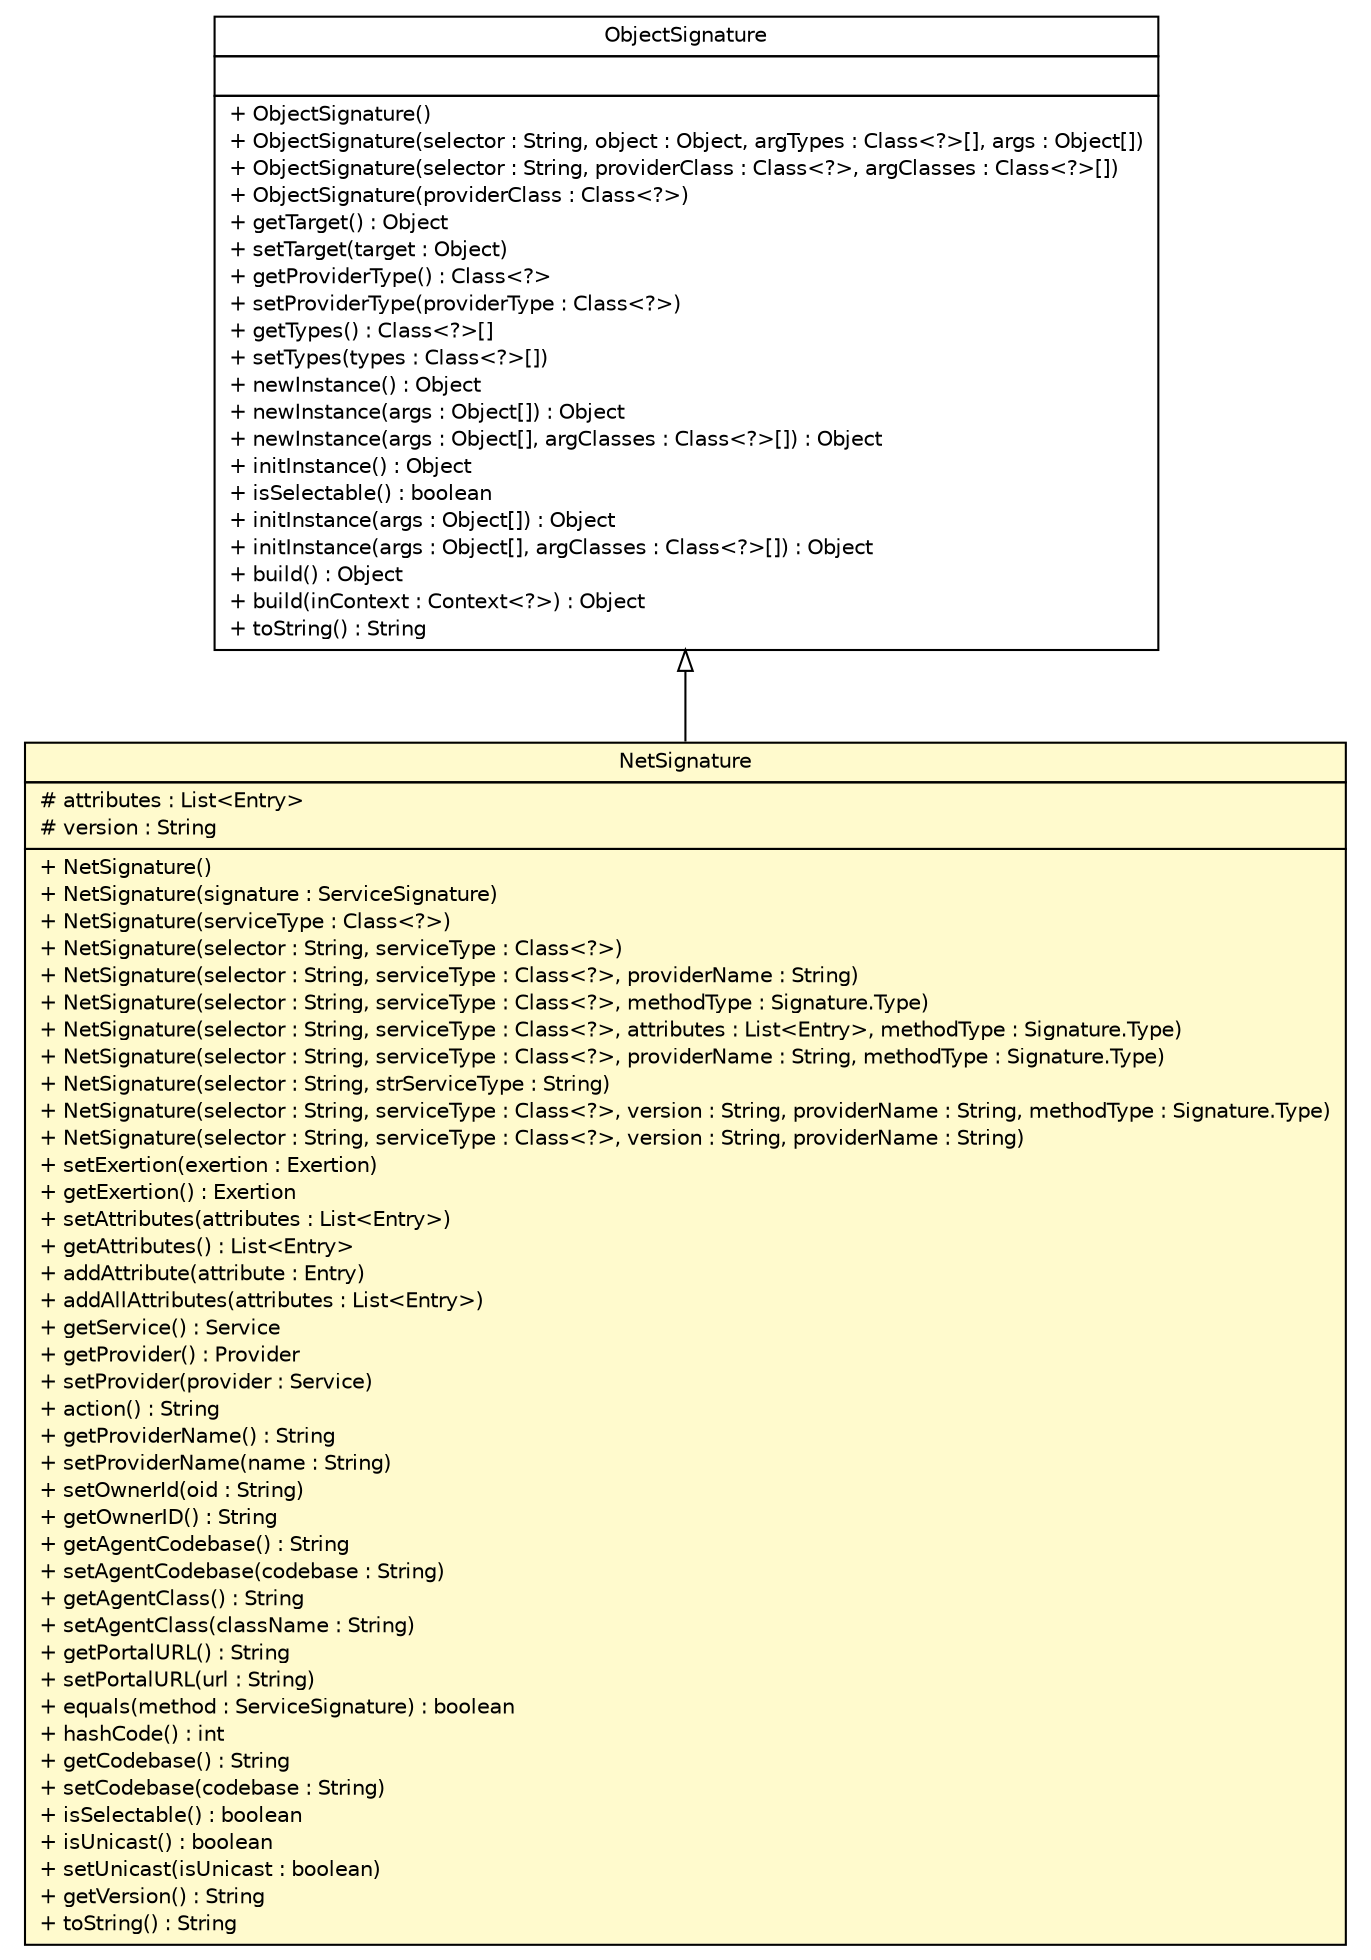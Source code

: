 #!/usr/local/bin/dot
#
# Class diagram 
# Generated by UMLGraph version R5_6 (http://www.umlgraph.org/)
#

digraph G {
	edge [fontname="Helvetica",fontsize=10,labelfontname="Helvetica",labelfontsize=10];
	node [fontname="Helvetica",fontsize=10,shape=plaintext];
	nodesep=0.25;
	ranksep=0.5;
	// sorcer.core.signature.NetSignature
	c218086 [label=<<table title="sorcer.core.signature.NetSignature" border="0" cellborder="1" cellspacing="0" cellpadding="2" port="p" bgcolor="lemonChiffon" href="./NetSignature.html">
		<tr><td><table border="0" cellspacing="0" cellpadding="1">
<tr><td align="center" balign="center"> NetSignature </td></tr>
		</table></td></tr>
		<tr><td><table border="0" cellspacing="0" cellpadding="1">
<tr><td align="left" balign="left"> # attributes : List&lt;Entry&gt; </td></tr>
<tr><td align="left" balign="left"> # version : String </td></tr>
		</table></td></tr>
		<tr><td><table border="0" cellspacing="0" cellpadding="1">
<tr><td align="left" balign="left"> + NetSignature() </td></tr>
<tr><td align="left" balign="left"> + NetSignature(signature : ServiceSignature) </td></tr>
<tr><td align="left" balign="left"> + NetSignature(serviceType : Class&lt;?&gt;) </td></tr>
<tr><td align="left" balign="left"> + NetSignature(selector : String, serviceType : Class&lt;?&gt;) </td></tr>
<tr><td align="left" balign="left"> + NetSignature(selector : String, serviceType : Class&lt;?&gt;, providerName : String) </td></tr>
<tr><td align="left" balign="left"> + NetSignature(selector : String, serviceType : Class&lt;?&gt;, methodType : Signature.Type) </td></tr>
<tr><td align="left" balign="left"> + NetSignature(selector : String, serviceType : Class&lt;?&gt;, attributes : List&lt;Entry&gt;, methodType : Signature.Type) </td></tr>
<tr><td align="left" balign="left"> + NetSignature(selector : String, serviceType : Class&lt;?&gt;, providerName : String, methodType : Signature.Type) </td></tr>
<tr><td align="left" balign="left"> + NetSignature(selector : String, strServiceType : String) </td></tr>
<tr><td align="left" balign="left"> + NetSignature(selector : String, serviceType : Class&lt;?&gt;, version : String, providerName : String, methodType : Signature.Type) </td></tr>
<tr><td align="left" balign="left"> + NetSignature(selector : String, serviceType : Class&lt;?&gt;, version : String, providerName : String) </td></tr>
<tr><td align="left" balign="left"> + setExertion(exertion : Exertion) </td></tr>
<tr><td align="left" balign="left"> + getExertion() : Exertion </td></tr>
<tr><td align="left" balign="left"> + setAttributes(attributes : List&lt;Entry&gt;) </td></tr>
<tr><td align="left" balign="left"> + getAttributes() : List&lt;Entry&gt; </td></tr>
<tr><td align="left" balign="left"> + addAttribute(attribute : Entry) </td></tr>
<tr><td align="left" balign="left"> + addAllAttributes(attributes : List&lt;Entry&gt;) </td></tr>
<tr><td align="left" balign="left"> + getService() : Service </td></tr>
<tr><td align="left" balign="left"> + getProvider() : Provider </td></tr>
<tr><td align="left" balign="left"> + setProvider(provider : Service) </td></tr>
<tr><td align="left" balign="left"> + action() : String </td></tr>
<tr><td align="left" balign="left"> + getProviderName() : String </td></tr>
<tr><td align="left" balign="left"> + setProviderName(name : String) </td></tr>
<tr><td align="left" balign="left"> + setOwnerId(oid : String) </td></tr>
<tr><td align="left" balign="left"> + getOwnerID() : String </td></tr>
<tr><td align="left" balign="left"> + getAgentCodebase() : String </td></tr>
<tr><td align="left" balign="left"> + setAgentCodebase(codebase : String) </td></tr>
<tr><td align="left" balign="left"> + getAgentClass() : String </td></tr>
<tr><td align="left" balign="left"> + setAgentClass(className : String) </td></tr>
<tr><td align="left" balign="left"> + getPortalURL() : String </td></tr>
<tr><td align="left" balign="left"> + setPortalURL(url : String) </td></tr>
<tr><td align="left" balign="left"> + equals(method : ServiceSignature) : boolean </td></tr>
<tr><td align="left" balign="left"> + hashCode() : int </td></tr>
<tr><td align="left" balign="left"> + getCodebase() : String </td></tr>
<tr><td align="left" balign="left"> + setCodebase(codebase : String) </td></tr>
<tr><td align="left" balign="left"> + isSelectable() : boolean </td></tr>
<tr><td align="left" balign="left"> + isUnicast() : boolean </td></tr>
<tr><td align="left" balign="left"> + setUnicast(isUnicast : boolean) </td></tr>
<tr><td align="left" balign="left"> + getVersion() : String </td></tr>
<tr><td align="left" balign="left"> + toString() : String </td></tr>
		</table></td></tr>
		</table>>, URL="./NetSignature.html", fontname="Helvetica", fontcolor="black", fontsize=10.0];
	// sorcer.core.signature.ObjectSignature
	c218089 [label=<<table title="sorcer.core.signature.ObjectSignature" border="0" cellborder="1" cellspacing="0" cellpadding="2" port="p" href="./ObjectSignature.html">
		<tr><td><table border="0" cellspacing="0" cellpadding="1">
<tr><td align="center" balign="center"> ObjectSignature </td></tr>
		</table></td></tr>
		<tr><td><table border="0" cellspacing="0" cellpadding="1">
<tr><td align="left" balign="left">  </td></tr>
		</table></td></tr>
		<tr><td><table border="0" cellspacing="0" cellpadding="1">
<tr><td align="left" balign="left"> + ObjectSignature() </td></tr>
<tr><td align="left" balign="left"> + ObjectSignature(selector : String, object : Object, argTypes : Class&lt;?&gt;[], args : Object[]) </td></tr>
<tr><td align="left" balign="left"> + ObjectSignature(selector : String, providerClass : Class&lt;?&gt;, argClasses : Class&lt;?&gt;[]) </td></tr>
<tr><td align="left" balign="left"> + ObjectSignature(providerClass : Class&lt;?&gt;) </td></tr>
<tr><td align="left" balign="left"> + getTarget() : Object </td></tr>
<tr><td align="left" balign="left"> + setTarget(target : Object) </td></tr>
<tr><td align="left" balign="left"> + getProviderType() : Class&lt;?&gt; </td></tr>
<tr><td align="left" balign="left"> + setProviderType(providerType : Class&lt;?&gt;) </td></tr>
<tr><td align="left" balign="left"> + getTypes() : Class&lt;?&gt;[] </td></tr>
<tr><td align="left" balign="left"> + setTypes(types : Class&lt;?&gt;[]) </td></tr>
<tr><td align="left" balign="left"> + newInstance() : Object </td></tr>
<tr><td align="left" balign="left"> + newInstance(args : Object[]) : Object </td></tr>
<tr><td align="left" balign="left"> + newInstance(args : Object[], argClasses : Class&lt;?&gt;[]) : Object </td></tr>
<tr><td align="left" balign="left"> + initInstance() : Object </td></tr>
<tr><td align="left" balign="left"> + isSelectable() : boolean </td></tr>
<tr><td align="left" balign="left"> + initInstance(args : Object[]) : Object </td></tr>
<tr><td align="left" balign="left"> + initInstance(args : Object[], argClasses : Class&lt;?&gt;[]) : Object </td></tr>
<tr><td align="left" balign="left"> + build() : Object </td></tr>
<tr><td align="left" balign="left"> + build(inContext : Context&lt;?&gt;) : Object </td></tr>
<tr><td align="left" balign="left"> + toString() : String </td></tr>
		</table></td></tr>
		</table>>, URL="./ObjectSignature.html", fontname="Helvetica", fontcolor="black", fontsize=10.0];
	//sorcer.core.signature.NetSignature extends sorcer.core.signature.ObjectSignature
	c218089:p -> c218086:p [dir=back,arrowtail=empty];
}

